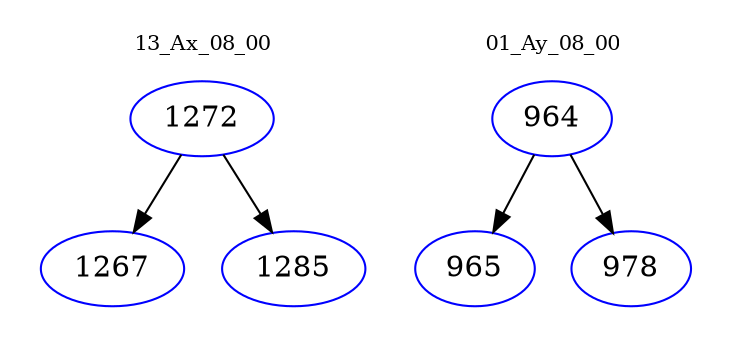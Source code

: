 digraph{
subgraph cluster_0 {
color = white
label = "13_Ax_08_00";
fontsize=10;
T0_1272 [label="1272", color="blue"]
T0_1272 -> T0_1267 [color="black"]
T0_1267 [label="1267", color="blue"]
T0_1272 -> T0_1285 [color="black"]
T0_1285 [label="1285", color="blue"]
}
subgraph cluster_1 {
color = white
label = "01_Ay_08_00";
fontsize=10;
T1_964 [label="964", color="blue"]
T1_964 -> T1_965 [color="black"]
T1_965 [label="965", color="blue"]
T1_964 -> T1_978 [color="black"]
T1_978 [label="978", color="blue"]
}
}

